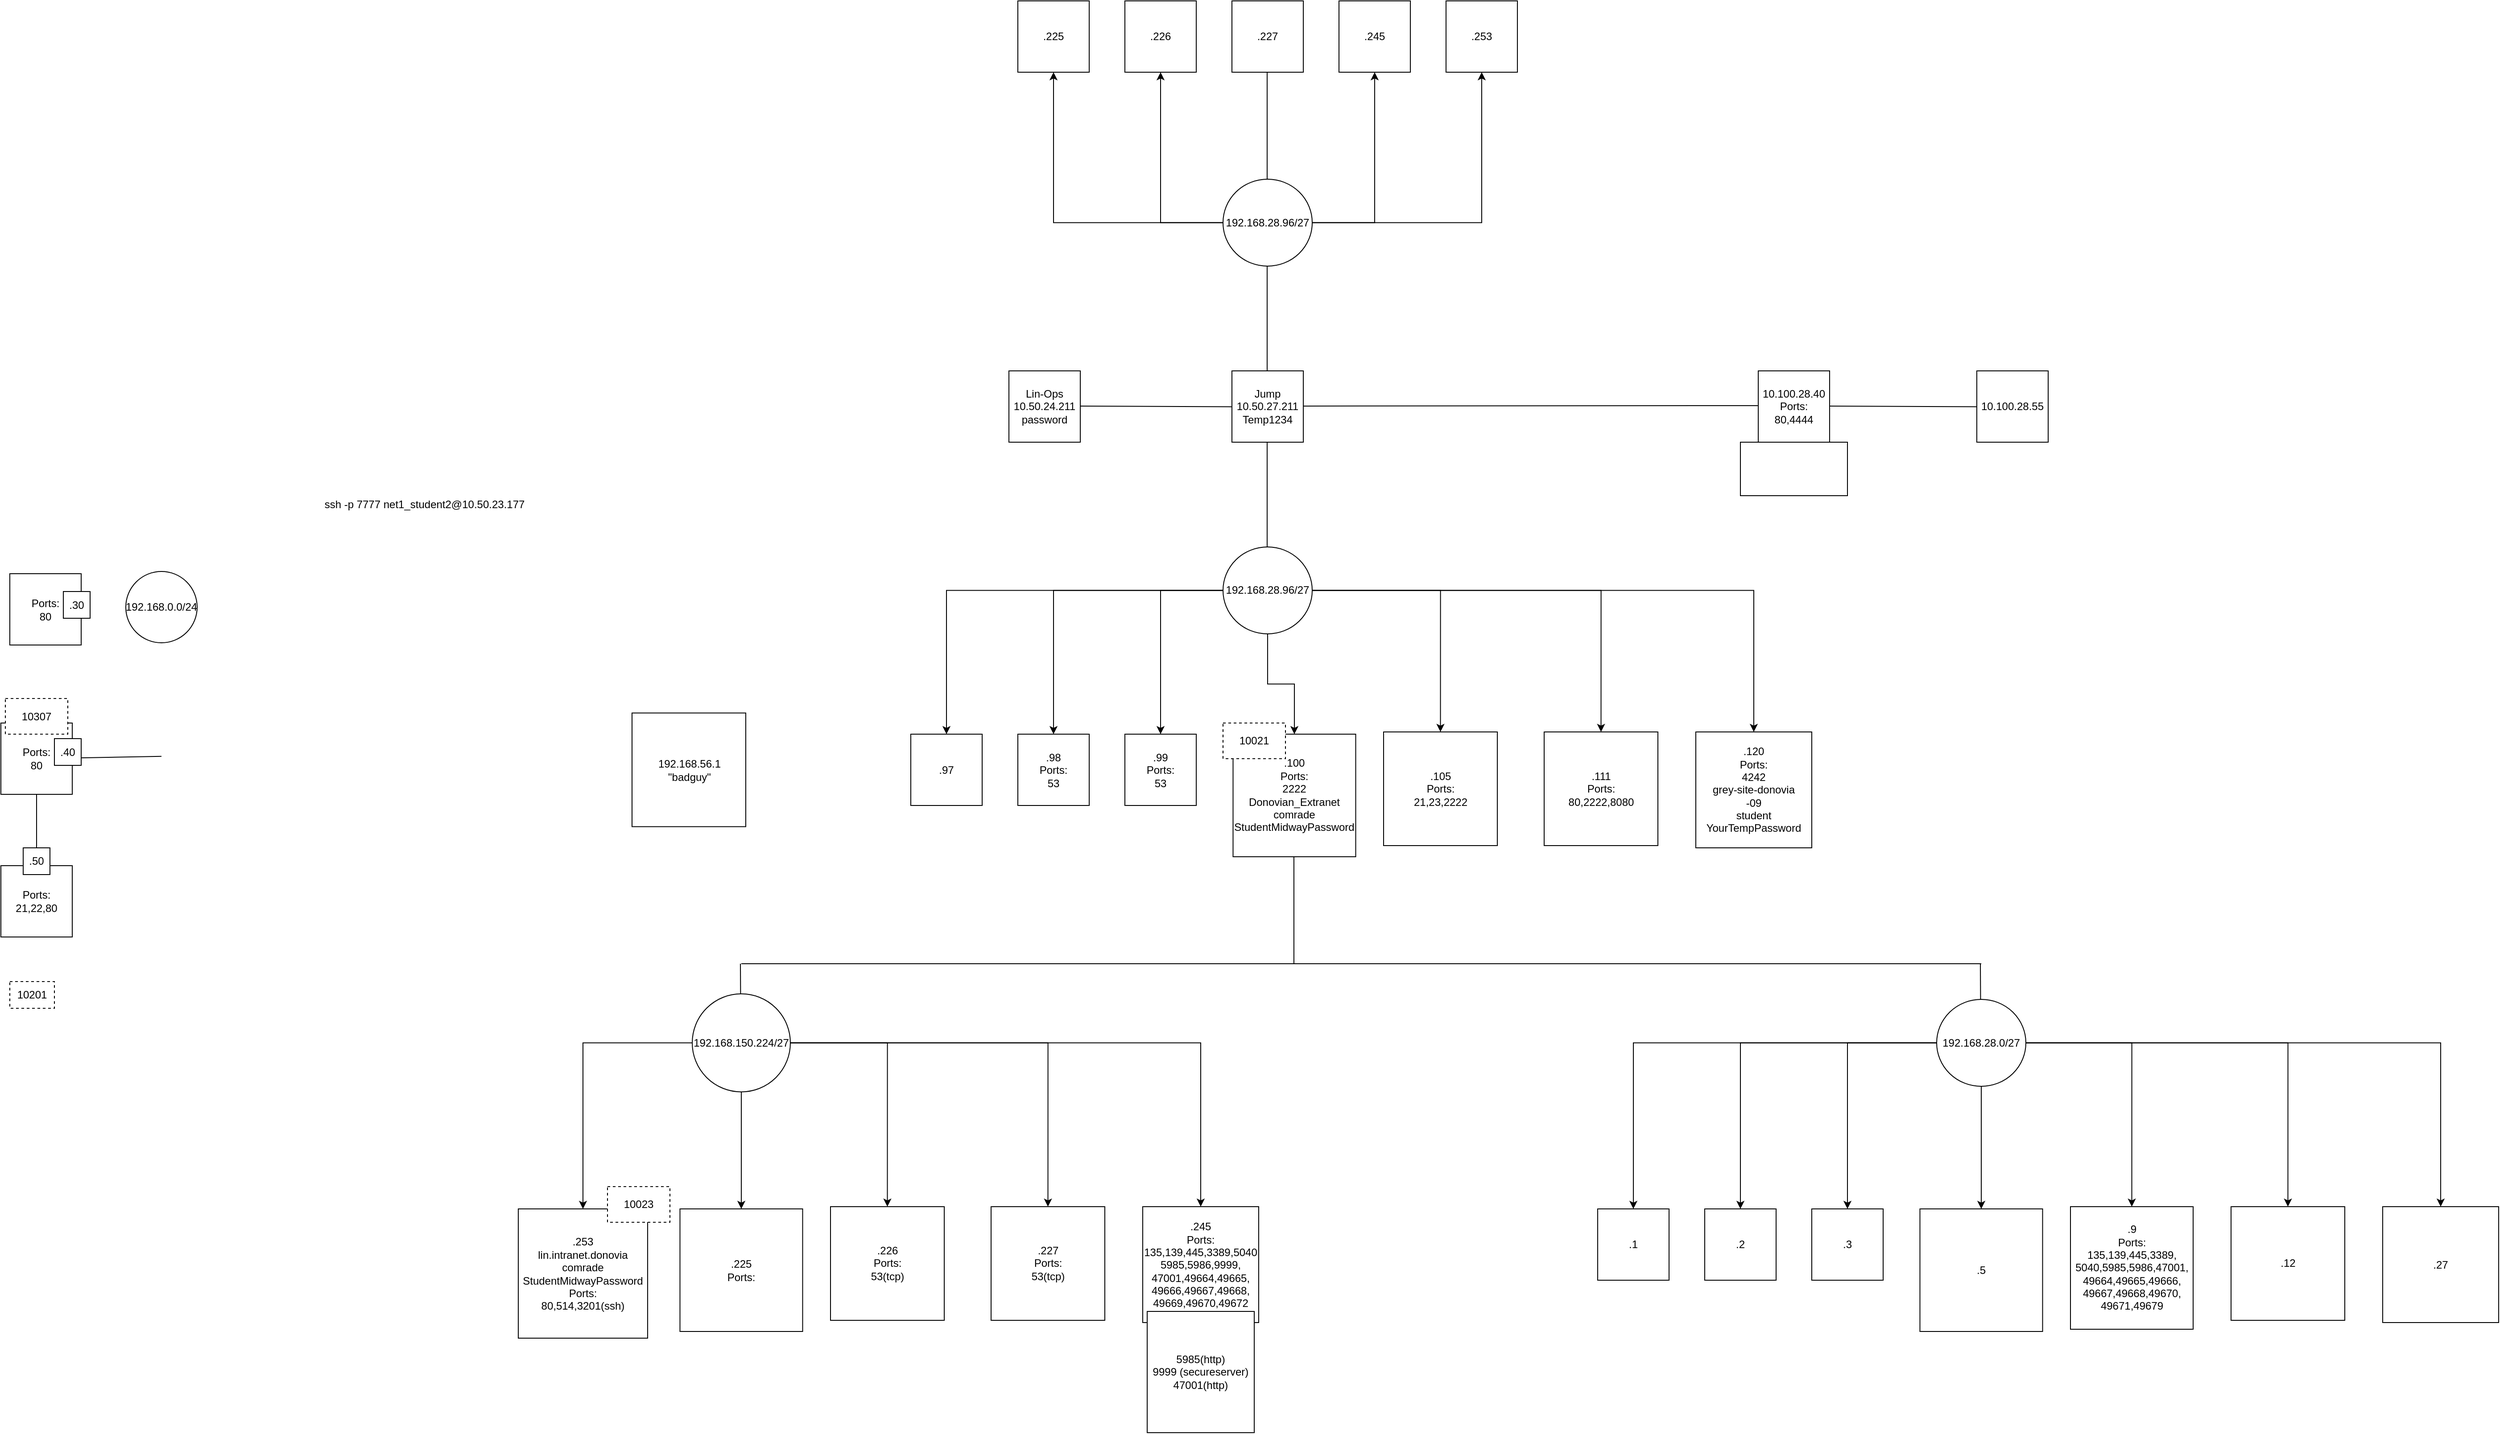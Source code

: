 <mxfile version="20.8.13" type="github">
  <diagram name="Page-1" id="JBi5x4pVinOrZoTBTQoq">
    <mxGraphModel dx="2111" dy="2285" grid="1" gridSize="10" guides="1" tooltips="1" connect="1" arrows="1" fold="1" page="1" pageScale="1" pageWidth="850" pageHeight="1100" math="0" shadow="0">
      <root>
        <mxCell id="0" />
        <mxCell id="1" parent="0" />
        <mxCell id="hVUxj827XxSnQjQ6Rqo2-2" value="" style="endArrow=none;html=1;rounded=0;" edge="1" parent="1">
          <mxGeometry x="0.858" y="445" width="50" height="50" relative="1" as="geometry">
            <mxPoint x="-130" y="770" as="sourcePoint" />
            <mxPoint x="-130" y="650" as="targetPoint" />
            <mxPoint as="offset" />
          </mxGeometry>
        </mxCell>
        <mxCell id="hVUxj827XxSnQjQ6Rqo2-3" value="" style="endArrow=none;html=1;rounded=0;" edge="1" parent="1" source="hVUxj827XxSnQjQ6Rqo2-12">
          <mxGeometry width="50" height="50" relative="1" as="geometry">
            <mxPoint x="-60" y="667.39" as="sourcePoint" />
            <mxPoint x="10" y="667.39" as="targetPoint" />
          </mxGeometry>
        </mxCell>
        <mxCell id="hVUxj827XxSnQjQ6Rqo2-4" value="&lt;div&gt;Lin-Ops&lt;/div&gt;&lt;div&gt;10.50.24.211&lt;/div&gt;&lt;div&gt;password&lt;br&gt;&lt;/div&gt;" style="whiteSpace=wrap;html=1;aspect=fixed;" vertex="1" parent="1">
          <mxGeometry x="960" y="235" width="80" height="80" as="geometry" />
        </mxCell>
        <mxCell id="hVUxj827XxSnQjQ6Rqo2-5" value="10201" style="rounded=0;whiteSpace=wrap;html=1;dashed=1;" vertex="1" parent="1">
          <mxGeometry x="-160" y="920" width="50" height="30" as="geometry" />
        </mxCell>
        <mxCell id="hVUxj827XxSnQjQ6Rqo2-7" value="&lt;div&gt;Ports:&lt;/div&gt;&lt;div&gt;80&lt;br&gt;&lt;/div&gt;" style="whiteSpace=wrap;html=1;aspect=fixed;" vertex="1" parent="1">
          <mxGeometry x="-160" y="462.5" width="80" height="80" as="geometry" />
        </mxCell>
        <mxCell id="hVUxj827XxSnQjQ6Rqo2-8" value="" style="ellipse;whiteSpace=wrap;html=1;" vertex="1" parent="1">
          <mxGeometry x="-30" y="460" width="80" height="80" as="geometry" />
        </mxCell>
        <mxCell id="hVUxj827XxSnQjQ6Rqo2-9" value="192.168.0.0/24" style="text;html=1;strokeColor=none;fillColor=none;align=center;verticalAlign=middle;whiteSpace=wrap;rounded=0;" vertex="1" parent="1">
          <mxGeometry x="-20" y="485" width="60" height="30" as="geometry" />
        </mxCell>
        <mxCell id="hVUxj827XxSnQjQ6Rqo2-10" value="" style="endArrow=none;html=1;rounded=0;" edge="1" parent="1" target="hVUxj827XxSnQjQ6Rqo2-11">
          <mxGeometry width="50" height="50" relative="1" as="geometry">
            <mxPoint x="-80" y="502" as="sourcePoint" />
            <mxPoint x="10" y="502.5" as="targetPoint" />
          </mxGeometry>
        </mxCell>
        <mxCell id="hVUxj827XxSnQjQ6Rqo2-11" value=".30" style="rounded=0;whiteSpace=wrap;html=1;" vertex="1" parent="1">
          <mxGeometry x="-100" y="482.5" width="30" height="30" as="geometry" />
        </mxCell>
        <mxCell id="hVUxj827XxSnQjQ6Rqo2-12" value="&lt;div&gt;Ports:&lt;/div&gt;&lt;div&gt;80&lt;br&gt;&lt;/div&gt;" style="whiteSpace=wrap;html=1;aspect=fixed;" vertex="1" parent="1">
          <mxGeometry x="-170" y="630" width="80" height="80" as="geometry" />
        </mxCell>
        <mxCell id="hVUxj827XxSnQjQ6Rqo2-13" value="" style="endArrow=none;html=1;rounded=0;" edge="1" parent="1" target="hVUxj827XxSnQjQ6Rqo2-14">
          <mxGeometry width="50" height="50" relative="1" as="geometry">
            <mxPoint x="-90" y="667" as="sourcePoint" />
            <mxPoint y="667.5" as="targetPoint" />
          </mxGeometry>
        </mxCell>
        <mxCell id="hVUxj827XxSnQjQ6Rqo2-14" value=".40" style="rounded=0;whiteSpace=wrap;html=1;" vertex="1" parent="1">
          <mxGeometry x="-110" y="647.5" width="30" height="30" as="geometry" />
        </mxCell>
        <mxCell id="hVUxj827XxSnQjQ6Rqo2-15" value="" style="endArrow=none;html=1;rounded=0;startArrow=none;" edge="1" parent="1" source="hVUxj827XxSnQjQ6Rqo2-17">
          <mxGeometry x="0.858" y="445" width="50" height="50" relative="1" as="geometry">
            <mxPoint x="-130" y="990" as="sourcePoint" />
            <mxPoint x="-130" y="870" as="targetPoint" />
            <mxPoint as="offset" />
          </mxGeometry>
        </mxCell>
        <mxCell id="hVUxj827XxSnQjQ6Rqo2-16" value="Ports:&lt;br&gt;21,22,80" style="whiteSpace=wrap;html=1;aspect=fixed;" vertex="1" parent="1">
          <mxGeometry x="-170" y="790" width="80" height="80" as="geometry" />
        </mxCell>
        <mxCell id="hVUxj827XxSnQjQ6Rqo2-17" value=".50" style="rounded=0;whiteSpace=wrap;html=1;" vertex="1" parent="1">
          <mxGeometry x="-145" y="770" width="30" height="30" as="geometry" />
        </mxCell>
        <mxCell id="hVUxj827XxSnQjQ6Rqo2-18" value="10307" style="rounded=0;whiteSpace=wrap;html=1;dashed=1;" vertex="1" parent="1">
          <mxGeometry x="-165" y="602.5" width="70" height="40" as="geometry" />
        </mxCell>
        <mxCell id="hVUxj827XxSnQjQ6Rqo2-31" value="ssh -p 7777 net1_student2@10.50.23.177" style="text;html=1;strokeColor=none;fillColor=none;align=center;verticalAlign=middle;whiteSpace=wrap;rounded=0;" vertex="1" parent="1">
          <mxGeometry x="90" y="370" width="430" height="30" as="geometry" />
        </mxCell>
        <mxCell id="hVUxj827XxSnQjQ6Rqo2-33" value="" style="endArrow=none;html=1;rounded=0;startArrow=none;" edge="1" parent="1">
          <mxGeometry width="50" height="50" relative="1" as="geometry">
            <mxPoint x="1210" y="275.23" as="sourcePoint" />
            <mxPoint x="1040.0" y="274.47" as="targetPoint" />
          </mxGeometry>
        </mxCell>
        <mxCell id="hVUxj827XxSnQjQ6Rqo2-34" value="&lt;div&gt;Jump&lt;/div&gt;&lt;div&gt;10.50.27.211&lt;/div&gt;&lt;div&gt;Temp1234&lt;br&gt;&lt;/div&gt;" style="whiteSpace=wrap;html=1;aspect=fixed;" vertex="1" parent="1">
          <mxGeometry x="1210" y="235" width="80" height="80" as="geometry" />
        </mxCell>
        <mxCell id="hVUxj827XxSnQjQ6Rqo2-35" value="" style="endArrow=none;html=1;rounded=0;" edge="1" parent="1">
          <mxGeometry x="0.858" y="445" width="50" height="50" relative="1" as="geometry">
            <mxPoint x="1249.47" y="435" as="sourcePoint" />
            <mxPoint x="1249.47" y="315" as="targetPoint" />
            <mxPoint as="offset" />
          </mxGeometry>
        </mxCell>
        <mxCell id="hVUxj827XxSnQjQ6Rqo2-46" style="edgeStyle=orthogonalEdgeStyle;rounded=0;orthogonalLoop=1;jettySize=auto;html=1;" edge="1" parent="1" source="hVUxj827XxSnQjQ6Rqo2-36" target="hVUxj827XxSnQjQ6Rqo2-43">
          <mxGeometry relative="1" as="geometry" />
        </mxCell>
        <mxCell id="hVUxj827XxSnQjQ6Rqo2-47" style="edgeStyle=orthogonalEdgeStyle;rounded=0;orthogonalLoop=1;jettySize=auto;html=1;" edge="1" parent="1" source="hVUxj827XxSnQjQ6Rqo2-36" target="hVUxj827XxSnQjQ6Rqo2-44">
          <mxGeometry relative="1" as="geometry" />
        </mxCell>
        <mxCell id="hVUxj827XxSnQjQ6Rqo2-48" style="edgeStyle=orthogonalEdgeStyle;rounded=0;orthogonalLoop=1;jettySize=auto;html=1;entryX=0.5;entryY=0;entryDx=0;entryDy=0;" edge="1" parent="1" source="hVUxj827XxSnQjQ6Rqo2-36" target="hVUxj827XxSnQjQ6Rqo2-45">
          <mxGeometry relative="1" as="geometry" />
        </mxCell>
        <mxCell id="hVUxj827XxSnQjQ6Rqo2-49" style="edgeStyle=orthogonalEdgeStyle;rounded=0;orthogonalLoop=1;jettySize=auto;html=1;entryX=0.5;entryY=0;entryDx=0;entryDy=0;" edge="1" parent="1" source="hVUxj827XxSnQjQ6Rqo2-36" target="hVUxj827XxSnQjQ6Rqo2-42">
          <mxGeometry relative="1" as="geometry" />
        </mxCell>
        <mxCell id="hVUxj827XxSnQjQ6Rqo2-50" style="edgeStyle=orthogonalEdgeStyle;rounded=0;orthogonalLoop=1;jettySize=auto;html=1;entryX=0.5;entryY=0;entryDx=0;entryDy=0;" edge="1" parent="1" source="hVUxj827XxSnQjQ6Rqo2-36" target="hVUxj827XxSnQjQ6Rqo2-41">
          <mxGeometry relative="1" as="geometry">
            <mxPoint x="1530" y="550" as="targetPoint" />
          </mxGeometry>
        </mxCell>
        <mxCell id="hVUxj827XxSnQjQ6Rqo2-51" style="edgeStyle=orthogonalEdgeStyle;rounded=0;orthogonalLoop=1;jettySize=auto;html=1;entryX=0.5;entryY=0;entryDx=0;entryDy=0;" edge="1" parent="1" source="hVUxj827XxSnQjQ6Rqo2-36" target="hVUxj827XxSnQjQ6Rqo2-40">
          <mxGeometry relative="1" as="geometry" />
        </mxCell>
        <mxCell id="hVUxj827XxSnQjQ6Rqo2-69" style="edgeStyle=orthogonalEdgeStyle;rounded=0;orthogonalLoop=1;jettySize=auto;html=1;entryX=0.5;entryY=0;entryDx=0;entryDy=0;" edge="1" parent="1" source="hVUxj827XxSnQjQ6Rqo2-36" target="hVUxj827XxSnQjQ6Rqo2-38">
          <mxGeometry relative="1" as="geometry" />
        </mxCell>
        <mxCell id="hVUxj827XxSnQjQ6Rqo2-36" value="192.168.28.96/27" style="ellipse;whiteSpace=wrap;html=1;" vertex="1" parent="1">
          <mxGeometry x="1200" y="432.5" width="100" height="97.5" as="geometry" />
        </mxCell>
        <mxCell id="hVUxj827XxSnQjQ6Rqo2-38" value="&lt;div&gt;.100&lt;/div&gt;&lt;div&gt;Ports:&lt;br&gt;&lt;/div&gt;&lt;div&gt;2222&lt;/div&gt;&lt;div&gt;Donovian_Extranet&lt;/div&gt;&lt;div&gt;comrade&lt;/div&gt;&lt;div&gt;StudentMidwayPassword&lt;br&gt;&lt;/div&gt;" style="whiteSpace=wrap;html=1;aspect=fixed;" vertex="1" parent="1">
          <mxGeometry x="1211.25" y="642.5" width="137.5" height="137.5" as="geometry" />
        </mxCell>
        <mxCell id="hVUxj827XxSnQjQ6Rqo2-40" value="&lt;div&gt;.120&lt;/div&gt;&lt;div&gt;Ports:&lt;/div&gt;&lt;div&gt;4242&lt;/div&gt;&lt;div&gt;&lt;div&gt;grey-site-donovia&lt;br&gt;&lt;/div&gt;-09&lt;/div&gt;&lt;div&gt;student&lt;/div&gt;&lt;div&gt;YourTempPassword&lt;/div&gt;" style="whiteSpace=wrap;html=1;aspect=fixed;" vertex="1" parent="1">
          <mxGeometry x="1730" y="640" width="130" height="130" as="geometry" />
        </mxCell>
        <mxCell id="hVUxj827XxSnQjQ6Rqo2-41" value="&lt;div&gt;.111&lt;/div&gt;&lt;div&gt;Ports:&lt;/div&gt;&lt;div&gt;80,2222,8080&lt;br&gt;&lt;/div&gt;" style="whiteSpace=wrap;html=1;aspect=fixed;" vertex="1" parent="1">
          <mxGeometry x="1560" y="640" width="127.5" height="127.5" as="geometry" />
        </mxCell>
        <mxCell id="hVUxj827XxSnQjQ6Rqo2-42" value="&lt;div&gt;.105&lt;/div&gt;&lt;div&gt;Ports:&lt;/div&gt;&lt;div&gt;21,23,2222&lt;br&gt;&lt;/div&gt;" style="whiteSpace=wrap;html=1;aspect=fixed;" vertex="1" parent="1">
          <mxGeometry x="1380" y="640" width="127.5" height="127.5" as="geometry" />
        </mxCell>
        <mxCell id="hVUxj827XxSnQjQ6Rqo2-43" value=".97" style="whiteSpace=wrap;html=1;aspect=fixed;" vertex="1" parent="1">
          <mxGeometry x="850" y="642.5" width="80" height="80" as="geometry" />
        </mxCell>
        <mxCell id="hVUxj827XxSnQjQ6Rqo2-44" value="&lt;div&gt;.98&lt;/div&gt;&lt;div&gt;Ports:&lt;/div&gt;&lt;div&gt;53&lt;br&gt;&lt;/div&gt;" style="whiteSpace=wrap;html=1;aspect=fixed;" vertex="1" parent="1">
          <mxGeometry x="970" y="642.5" width="80" height="80" as="geometry" />
        </mxCell>
        <mxCell id="hVUxj827XxSnQjQ6Rqo2-45" value="&lt;div&gt;.99&lt;/div&gt;&lt;div&gt;Ports:&lt;/div&gt;&lt;div&gt;53&lt;br&gt;&lt;/div&gt;" style="whiteSpace=wrap;html=1;aspect=fixed;" vertex="1" parent="1">
          <mxGeometry x="1090" y="642.5" width="80" height="80" as="geometry" />
        </mxCell>
        <mxCell id="hVUxj827XxSnQjQ6Rqo2-52" value=".227" style="whiteSpace=wrap;html=1;aspect=fixed;" vertex="1" parent="1">
          <mxGeometry x="1210" y="-180" width="80" height="80" as="geometry" />
        </mxCell>
        <mxCell id="hVUxj827XxSnQjQ6Rqo2-53" value=".253" style="whiteSpace=wrap;html=1;aspect=fixed;" vertex="1" parent="1">
          <mxGeometry x="1450" y="-180" width="80" height="80" as="geometry" />
        </mxCell>
        <mxCell id="hVUxj827XxSnQjQ6Rqo2-54" value=".245" style="whiteSpace=wrap;html=1;aspect=fixed;" vertex="1" parent="1">
          <mxGeometry x="1330" y="-180" width="80" height="80" as="geometry" />
        </mxCell>
        <mxCell id="hVUxj827XxSnQjQ6Rqo2-55" value=".225" style="whiteSpace=wrap;html=1;aspect=fixed;" vertex="1" parent="1">
          <mxGeometry x="970" y="-180" width="80" height="80" as="geometry" />
        </mxCell>
        <mxCell id="hVUxj827XxSnQjQ6Rqo2-56" value=".226" style="whiteSpace=wrap;html=1;aspect=fixed;" vertex="1" parent="1">
          <mxGeometry x="1090" y="-180" width="80" height="80" as="geometry" />
        </mxCell>
        <mxCell id="hVUxj827XxSnQjQ6Rqo2-57" value="" style="endArrow=none;html=1;rounded=0;" edge="1" parent="1">
          <mxGeometry x="0.858" y="445" width="50" height="50" relative="1" as="geometry">
            <mxPoint x="1249.47" y="235" as="sourcePoint" />
            <mxPoint x="1249.47" y="115" as="targetPoint" />
            <mxPoint as="offset" />
          </mxGeometry>
        </mxCell>
        <mxCell id="hVUxj827XxSnQjQ6Rqo2-60" style="edgeStyle=orthogonalEdgeStyle;rounded=0;orthogonalLoop=1;jettySize=auto;html=1;entryX=0.5;entryY=1;entryDx=0;entryDy=0;" edge="1" parent="1" source="hVUxj827XxSnQjQ6Rqo2-58" target="hVUxj827XxSnQjQ6Rqo2-54">
          <mxGeometry relative="1" as="geometry" />
        </mxCell>
        <mxCell id="hVUxj827XxSnQjQ6Rqo2-61" style="edgeStyle=orthogonalEdgeStyle;rounded=0;orthogonalLoop=1;jettySize=auto;html=1;entryX=0.5;entryY=1;entryDx=0;entryDy=0;" edge="1" parent="1" source="hVUxj827XxSnQjQ6Rqo2-58" target="hVUxj827XxSnQjQ6Rqo2-53">
          <mxGeometry relative="1" as="geometry" />
        </mxCell>
        <mxCell id="hVUxj827XxSnQjQ6Rqo2-62" style="edgeStyle=orthogonalEdgeStyle;rounded=0;orthogonalLoop=1;jettySize=auto;html=1;entryX=0.5;entryY=1;entryDx=0;entryDy=0;" edge="1" parent="1" source="hVUxj827XxSnQjQ6Rqo2-58" target="hVUxj827XxSnQjQ6Rqo2-56">
          <mxGeometry relative="1" as="geometry" />
        </mxCell>
        <mxCell id="hVUxj827XxSnQjQ6Rqo2-63" style="edgeStyle=orthogonalEdgeStyle;rounded=0;orthogonalLoop=1;jettySize=auto;html=1;entryX=0.5;entryY=1;entryDx=0;entryDy=0;" edge="1" parent="1" source="hVUxj827XxSnQjQ6Rqo2-58" target="hVUxj827XxSnQjQ6Rqo2-55">
          <mxGeometry relative="1" as="geometry" />
        </mxCell>
        <mxCell id="hVUxj827XxSnQjQ6Rqo2-58" value="192.168.28.96/27" style="ellipse;whiteSpace=wrap;html=1;" vertex="1" parent="1">
          <mxGeometry x="1200" y="20" width="100" height="97.5" as="geometry" />
        </mxCell>
        <mxCell id="hVUxj827XxSnQjQ6Rqo2-59" value="" style="endArrow=none;html=1;rounded=0;" edge="1" parent="1">
          <mxGeometry x="0.858" y="445" width="50" height="50" relative="1" as="geometry">
            <mxPoint x="1249.47" y="20" as="sourcePoint" />
            <mxPoint x="1249.47" y="-100" as="targetPoint" />
            <mxPoint as="offset" />
          </mxGeometry>
        </mxCell>
        <mxCell id="hVUxj827XxSnQjQ6Rqo2-64" value="" style="endArrow=none;html=1;rounded=0;startArrow=none;" edge="1" parent="1">
          <mxGeometry width="50" height="50" relative="1" as="geometry">
            <mxPoint x="1800" y="274" as="sourcePoint" />
            <mxPoint x="1290.0" y="274.47" as="targetPoint" />
          </mxGeometry>
        </mxCell>
        <mxCell id="hVUxj827XxSnQjQ6Rqo2-65" value="&lt;div&gt;10.100.28.40&lt;/div&gt;&lt;div&gt;Ports:&lt;/div&gt;&lt;div&gt;80,4444&lt;br&gt;&lt;/div&gt;" style="whiteSpace=wrap;html=1;aspect=fixed;" vertex="1" parent="1">
          <mxGeometry x="1800" y="235" width="80" height="80" as="geometry" />
        </mxCell>
        <mxCell id="hVUxj827XxSnQjQ6Rqo2-66" value="" style="endArrow=none;html=1;rounded=0;startArrow=none;" edge="1" parent="1">
          <mxGeometry width="50" height="50" relative="1" as="geometry">
            <mxPoint x="2050" y="275.23" as="sourcePoint" />
            <mxPoint x="1880.0" y="274.47" as="targetPoint" />
          </mxGeometry>
        </mxCell>
        <mxCell id="hVUxj827XxSnQjQ6Rqo2-67" value="&lt;div&gt;10.100.28.55&lt;/div&gt;" style="whiteSpace=wrap;html=1;aspect=fixed;" vertex="1" parent="1">
          <mxGeometry x="2045" y="235" width="80" height="80" as="geometry" />
        </mxCell>
        <mxCell id="hVUxj827XxSnQjQ6Rqo2-68" value="" style="rounded=0;whiteSpace=wrap;html=1;" vertex="1" parent="1">
          <mxGeometry x="1780" y="315" width="120" height="60" as="geometry" />
        </mxCell>
        <mxCell id="hVUxj827XxSnQjQ6Rqo2-70" value="" style="endArrow=none;html=1;rounded=0;" edge="1" parent="1">
          <mxGeometry x="0.858" y="445" width="50" height="50" relative="1" as="geometry">
            <mxPoint x="1279.47" y="900" as="sourcePoint" />
            <mxPoint x="1279.47" y="780" as="targetPoint" />
            <mxPoint as="offset" />
          </mxGeometry>
        </mxCell>
        <mxCell id="hVUxj827XxSnQjQ6Rqo2-79" style="edgeStyle=orthogonalEdgeStyle;rounded=0;orthogonalLoop=1;jettySize=auto;html=1;entryX=0.5;entryY=0;entryDx=0;entryDy=0;" edge="1" parent="1" source="hVUxj827XxSnQjQ6Rqo2-71" target="hVUxj827XxSnQjQ6Rqo2-72">
          <mxGeometry relative="1" as="geometry" />
        </mxCell>
        <mxCell id="hVUxj827XxSnQjQ6Rqo2-80" style="edgeStyle=orthogonalEdgeStyle;rounded=0;orthogonalLoop=1;jettySize=auto;html=1;entryX=0.5;entryY=0;entryDx=0;entryDy=0;" edge="1" parent="1" source="hVUxj827XxSnQjQ6Rqo2-71" target="hVUxj827XxSnQjQ6Rqo2-78">
          <mxGeometry relative="1" as="geometry" />
        </mxCell>
        <mxCell id="hVUxj827XxSnQjQ6Rqo2-81" style="edgeStyle=orthogonalEdgeStyle;rounded=0;orthogonalLoop=1;jettySize=auto;html=1;entryX=0.5;entryY=0;entryDx=0;entryDy=0;" edge="1" parent="1" source="hVUxj827XxSnQjQ6Rqo2-71" target="hVUxj827XxSnQjQ6Rqo2-77">
          <mxGeometry relative="1" as="geometry" />
        </mxCell>
        <mxCell id="hVUxj827XxSnQjQ6Rqo2-82" style="edgeStyle=orthogonalEdgeStyle;rounded=0;orthogonalLoop=1;jettySize=auto;html=1;entryX=0.5;entryY=0;entryDx=0;entryDy=0;" edge="1" parent="1" source="hVUxj827XxSnQjQ6Rqo2-71" target="hVUxj827XxSnQjQ6Rqo2-76">
          <mxGeometry relative="1" as="geometry" />
        </mxCell>
        <mxCell id="hVUxj827XxSnQjQ6Rqo2-83" style="edgeStyle=orthogonalEdgeStyle;rounded=0;orthogonalLoop=1;jettySize=auto;html=1;entryX=0.5;entryY=0;entryDx=0;entryDy=0;" edge="1" parent="1" source="hVUxj827XxSnQjQ6Rqo2-71" target="hVUxj827XxSnQjQ6Rqo2-75">
          <mxGeometry relative="1" as="geometry" />
        </mxCell>
        <mxCell id="hVUxj827XxSnQjQ6Rqo2-84" style="edgeStyle=orthogonalEdgeStyle;rounded=0;orthogonalLoop=1;jettySize=auto;html=1;entryX=0.5;entryY=0;entryDx=0;entryDy=0;" edge="1" parent="1" source="hVUxj827XxSnQjQ6Rqo2-71" target="hVUxj827XxSnQjQ6Rqo2-74">
          <mxGeometry relative="1" as="geometry" />
        </mxCell>
        <mxCell id="hVUxj827XxSnQjQ6Rqo2-85" style="edgeStyle=orthogonalEdgeStyle;rounded=0;orthogonalLoop=1;jettySize=auto;html=1;entryX=0.5;entryY=0;entryDx=0;entryDy=0;" edge="1" parent="1" source="hVUxj827XxSnQjQ6Rqo2-71" target="hVUxj827XxSnQjQ6Rqo2-73">
          <mxGeometry relative="1" as="geometry" />
        </mxCell>
        <mxCell id="hVUxj827XxSnQjQ6Rqo2-71" value="192.168.28.0/27" style="ellipse;whiteSpace=wrap;html=1;" vertex="1" parent="1">
          <mxGeometry x="2000" y="940" width="100" height="97.5" as="geometry" />
        </mxCell>
        <mxCell id="hVUxj827XxSnQjQ6Rqo2-72" value=".5" style="whiteSpace=wrap;html=1;aspect=fixed;" vertex="1" parent="1">
          <mxGeometry x="1981.25" y="1175" width="137.5" height="137.5" as="geometry" />
        </mxCell>
        <mxCell id="hVUxj827XxSnQjQ6Rqo2-73" value=".27" style="whiteSpace=wrap;html=1;aspect=fixed;" vertex="1" parent="1">
          <mxGeometry x="2500" y="1172.5" width="130" height="130" as="geometry" />
        </mxCell>
        <mxCell id="hVUxj827XxSnQjQ6Rqo2-74" value=".12" style="whiteSpace=wrap;html=1;aspect=fixed;" vertex="1" parent="1">
          <mxGeometry x="2330" y="1172.5" width="127.5" height="127.5" as="geometry" />
        </mxCell>
        <mxCell id="hVUxj827XxSnQjQ6Rqo2-75" value="&lt;div&gt;.9&lt;/div&gt;&lt;div&gt;Ports:&lt;/div&gt;&lt;div&gt;135,139,445,3389,&lt;/div&gt;&lt;div&gt;5040,5985,5986,47001,&lt;/div&gt;&lt;div&gt;49664,49665,49666,&lt;/div&gt;&lt;div&gt;49667,49668,49670,&lt;/div&gt;&lt;div&gt;49671,49679&lt;br&gt;&lt;/div&gt;" style="whiteSpace=wrap;html=1;aspect=fixed;" vertex="1" parent="1">
          <mxGeometry x="2150" y="1172.5" width="137.5" height="137.5" as="geometry" />
        </mxCell>
        <mxCell id="hVUxj827XxSnQjQ6Rqo2-76" value=".1" style="whiteSpace=wrap;html=1;aspect=fixed;" vertex="1" parent="1">
          <mxGeometry x="1620" y="1175" width="80" height="80" as="geometry" />
        </mxCell>
        <mxCell id="hVUxj827XxSnQjQ6Rqo2-77" value=".2" style="whiteSpace=wrap;html=1;aspect=fixed;" vertex="1" parent="1">
          <mxGeometry x="1740" y="1175" width="80" height="80" as="geometry" />
        </mxCell>
        <mxCell id="hVUxj827XxSnQjQ6Rqo2-78" value=".3" style="whiteSpace=wrap;html=1;aspect=fixed;" vertex="1" parent="1">
          <mxGeometry x="1860" y="1175" width="80" height="80" as="geometry" />
        </mxCell>
        <mxCell id="hVUxj827XxSnQjQ6Rqo2-87" value="" style="endArrow=none;html=1;rounded=0;startArrow=none;" edge="1" parent="1">
          <mxGeometry width="50" height="50" relative="1" as="geometry">
            <mxPoint x="2050" y="900" as="sourcePoint" />
            <mxPoint x="660" y="900" as="targetPoint" />
          </mxGeometry>
        </mxCell>
        <mxCell id="hVUxj827XxSnQjQ6Rqo2-88" value="" style="endArrow=none;html=1;rounded=0;" edge="1" parent="1">
          <mxGeometry x="0.858" y="445" width="50" height="50" relative="1" as="geometry">
            <mxPoint x="2049.23" y="940" as="sourcePoint" />
            <mxPoint x="2049" y="900" as="targetPoint" />
            <mxPoint as="offset" />
          </mxGeometry>
        </mxCell>
        <mxCell id="hVUxj827XxSnQjQ6Rqo2-89" style="edgeStyle=orthogonalEdgeStyle;rounded=0;orthogonalLoop=1;jettySize=auto;html=1;entryX=0.5;entryY=0;entryDx=0;entryDy=0;" edge="1" parent="1" source="hVUxj827XxSnQjQ6Rqo2-96" target="hVUxj827XxSnQjQ6Rqo2-97">
          <mxGeometry relative="1" as="geometry" />
        </mxCell>
        <mxCell id="hVUxj827XxSnQjQ6Rqo2-93" style="edgeStyle=orthogonalEdgeStyle;rounded=0;orthogonalLoop=1;jettySize=auto;html=1;entryX=0.5;entryY=0;entryDx=0;entryDy=0;" edge="1" parent="1" source="hVUxj827XxSnQjQ6Rqo2-96" target="hVUxj827XxSnQjQ6Rqo2-100">
          <mxGeometry relative="1" as="geometry" />
        </mxCell>
        <mxCell id="hVUxj827XxSnQjQ6Rqo2-94" style="edgeStyle=orthogonalEdgeStyle;rounded=0;orthogonalLoop=1;jettySize=auto;html=1;entryX=0.5;entryY=0;entryDx=0;entryDy=0;" edge="1" parent="1" source="hVUxj827XxSnQjQ6Rqo2-96" target="hVUxj827XxSnQjQ6Rqo2-99">
          <mxGeometry relative="1" as="geometry" />
        </mxCell>
        <mxCell id="hVUxj827XxSnQjQ6Rqo2-95" style="edgeStyle=orthogonalEdgeStyle;rounded=0;orthogonalLoop=1;jettySize=auto;html=1;entryX=0.5;entryY=0;entryDx=0;entryDy=0;" edge="1" parent="1" source="hVUxj827XxSnQjQ6Rqo2-96" target="hVUxj827XxSnQjQ6Rqo2-98">
          <mxGeometry relative="1" as="geometry" />
        </mxCell>
        <mxCell id="hVUxj827XxSnQjQ6Rqo2-97" value="&lt;div&gt;.225&lt;/div&gt;Ports:" style="whiteSpace=wrap;html=1;aspect=fixed;" vertex="1" parent="1">
          <mxGeometry x="591.25" y="1175" width="137.5" height="137.5" as="geometry" />
        </mxCell>
        <mxCell id="hVUxj827XxSnQjQ6Rqo2-98" value="&lt;div&gt;.245&lt;/div&gt;&lt;div&gt;Ports:&lt;/div&gt;&lt;div&gt;135,139,445,3389,5040&lt;/div&gt;&lt;div&gt;5985,5986,9999,&lt;/div&gt;&lt;div&gt;47001,49664,49665,&lt;/div&gt;&lt;div&gt;49666,49667,49668,&lt;/div&gt;&lt;div&gt;49669,49670,49672&lt;br&gt;&lt;/div&gt;" style="whiteSpace=wrap;html=1;aspect=fixed;" vertex="1" parent="1">
          <mxGeometry x="1110" y="1172.5" width="130" height="130" as="geometry" />
        </mxCell>
        <mxCell id="hVUxj827XxSnQjQ6Rqo2-99" value="&lt;div&gt;.227&lt;/div&gt;&lt;div&gt;Ports:&lt;/div&gt;&lt;div&gt;53(tcp)&lt;br&gt;&lt;/div&gt;" style="whiteSpace=wrap;html=1;aspect=fixed;" vertex="1" parent="1">
          <mxGeometry x="940" y="1172.5" width="127.5" height="127.5" as="geometry" />
        </mxCell>
        <mxCell id="hVUxj827XxSnQjQ6Rqo2-100" value="&lt;div&gt;.226&lt;/div&gt;&lt;div&gt;Ports:&lt;/div&gt;&lt;div&gt;53(tcp)&lt;br&gt;&lt;/div&gt;" style="whiteSpace=wrap;html=1;aspect=fixed;" vertex="1" parent="1">
          <mxGeometry x="760" y="1172.5" width="127.5" height="127.5" as="geometry" />
        </mxCell>
        <mxCell id="hVUxj827XxSnQjQ6Rqo2-104" value="" style="endArrow=none;html=1;rounded=0;" edge="1" parent="1">
          <mxGeometry x="0.858" y="445" width="50" height="50" relative="1" as="geometry">
            <mxPoint x="659.23" y="940.0" as="sourcePoint" />
            <mxPoint x="659" y="900.0" as="targetPoint" />
            <mxPoint as="offset" />
          </mxGeometry>
        </mxCell>
        <mxCell id="hVUxj827XxSnQjQ6Rqo2-108" style="edgeStyle=orthogonalEdgeStyle;rounded=0;orthogonalLoop=1;jettySize=auto;html=1;entryX=0.5;entryY=0;entryDx=0;entryDy=0;" edge="1" parent="1" source="hVUxj827XxSnQjQ6Rqo2-96" target="hVUxj827XxSnQjQ6Rqo2-106">
          <mxGeometry relative="1" as="geometry" />
        </mxCell>
        <mxCell id="hVUxj827XxSnQjQ6Rqo2-96" value="192.168.150.224/27" style="ellipse;whiteSpace=wrap;html=1;" vertex="1" parent="1">
          <mxGeometry x="605" y="933.75" width="110" height="110" as="geometry" />
        </mxCell>
        <mxCell id="hVUxj827XxSnQjQ6Rqo2-105" value="&lt;div&gt;5985(http)&lt;/div&gt;&lt;div&gt;9999 (secureserver)&lt;/div&gt;&lt;div&gt;47001(http)&lt;br&gt;&lt;/div&gt;" style="rounded=0;whiteSpace=wrap;html=1;" vertex="1" parent="1">
          <mxGeometry x="1115" y="1290" width="120" height="136" as="geometry" />
        </mxCell>
        <mxCell id="hVUxj827XxSnQjQ6Rqo2-106" value="&lt;div&gt;.253&lt;/div&gt;&lt;div&gt;lin.intranet.donovia&lt;/div&gt;&lt;div&gt;&lt;div&gt;comrade&lt;/div&gt;StudentMidwayPassword&lt;/div&gt;&lt;div&gt;Ports:&lt;/div&gt;&lt;div&gt;80,514,3201(ssh)&lt;br&gt;&lt;/div&gt;" style="whiteSpace=wrap;html=1;aspect=fixed;" vertex="1" parent="1">
          <mxGeometry x="410" y="1175" width="145" height="145" as="geometry" />
        </mxCell>
        <mxCell id="hVUxj827XxSnQjQ6Rqo2-109" value="&lt;div&gt;192.168.56.1&lt;/div&gt;&lt;div&gt;&quot;badguy&quot;&lt;br&gt;&lt;/div&gt;" style="whiteSpace=wrap;html=1;aspect=fixed;" vertex="1" parent="1">
          <mxGeometry x="537.5" y="618.75" width="127.5" height="127.5" as="geometry" />
        </mxCell>
        <mxCell id="hVUxj827XxSnQjQ6Rqo2-110" value="10021" style="rounded=0;whiteSpace=wrap;html=1;dashed=1;" vertex="1" parent="1">
          <mxGeometry x="1200" y="630" width="70" height="40" as="geometry" />
        </mxCell>
        <mxCell id="hVUxj827XxSnQjQ6Rqo2-111" value="10023" style="rounded=0;whiteSpace=wrap;html=1;dashed=1;" vertex="1" parent="1">
          <mxGeometry x="510" y="1150" width="70" height="40" as="geometry" />
        </mxCell>
      </root>
    </mxGraphModel>
  </diagram>
</mxfile>
